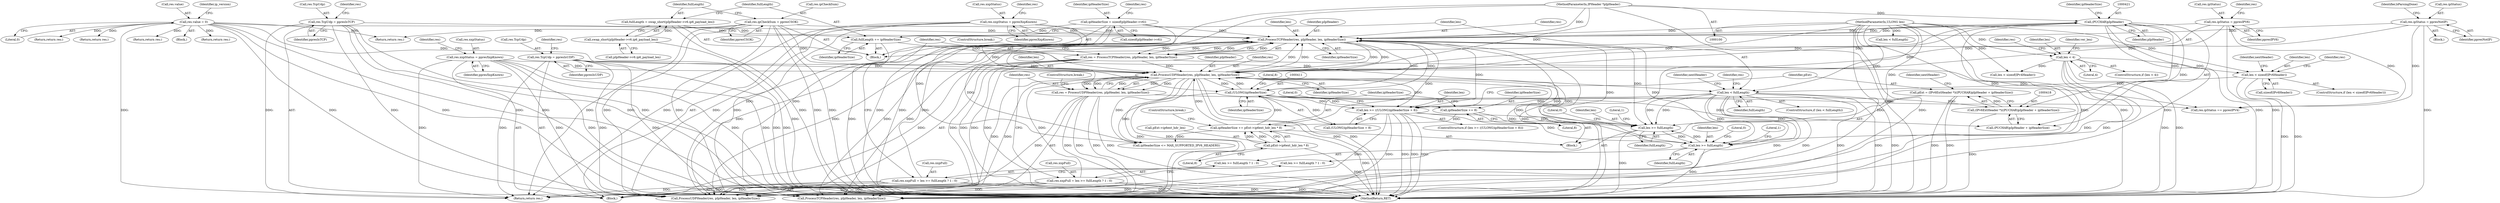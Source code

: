 digraph "1_kvm-guest-drivers-windows_723416fa4210b7464b28eab89cc76252e6193ac1_5@integer" {
"1000415" [label="(Call,pExt = (IPv6ExtHeader *)((PUCHAR)pIpHeader + ipHeaderSize))"];
"1000417" [label="(Call,(IPv6ExtHeader *)((PUCHAR)pIpHeader + ipHeaderSize))"];
"1000420" [label="(Call,(PUCHAR)pIpHeader)"];
"1000361" [label="(Call,ProcessTCPHeader(res, pIpHeader, len, ipHeaderSize))"];
"1000293" [label="(Call,res.ipStatus = ppresIPV6)"];
"1000391" [label="(Call,res = ProcessUDPHeader(res, pIpHeader, len, ipHeaderSize))"];
"1000393" [label="(Call,ProcessUDPHeader(res, pIpHeader, len, ipHeaderSize))"];
"1000376" [label="(Call,res.TcpUdp = ppresIsUDP)"];
"1000298" [label="(Call,res.ipCheckSum = ppresCSOK)"];
"1000359" [label="(Call,res = ProcessTCPHeader(res, pIpHeader, len, ipHeaderSize))"];
"1000381" [label="(Call,res.xxpFull = len >= fullLength ? 1 : 0)"];
"1000450" [label="(Call,res.ipStatus = ppresNotIP)"];
"1000371" [label="(Call,res.xxpStatus = ppresXxpKnown)"];
"1000146" [label="(Call,res.value = 0)"];
"1000101" [label="(MethodParameterIn,IPHeader *pIpHeader)"];
"1000386" [label="(Call,len >= fullLength)"];
"1000315" [label="(Call,len < fullLength)"];
"1000263" [label="(Call,len < sizeof(IPv6Header))"];
"1000111" [label="(Call,len < 4)"];
"1000102" [label="(MethodParameterIn,ULONG len)"];
"1000311" [label="(Call,fullLength += ipHeaderSize)"];
"1000287" [label="(Call,ipHeaderSize = sizeof(pIpHeader->v6))"];
"1000303" [label="(Call,fullLength = swap_short(pIpHeader->v6.ip6_payload_len))"];
"1000305" [label="(Call,swap_short(pIpHeader->v6.ip6_payload_len))"];
"1000407" [label="(Call,len >= ((ULONG)ipHeaderSize + 8))"];
"1000410" [label="(Call,(ULONG)ipHeaderSize)"];
"1000432" [label="(Call,ipHeaderSize += pExt->ip6ext_hdr_len * 8)"];
"1000434" [label="(Call,pExt->ip6ext_hdr_len * 8)"];
"1000429" [label="(Call,ipHeaderSize += 8)"];
"1000354" [label="(Call,len >= fullLength)"];
"1000349" [label="(Call,res.xxpFull = len >= fullLength ? 1 : 0)"];
"1000339" [label="(Call,res.xxpStatus = ppresXxpKnown)"];
"1000344" [label="(Call,res.TcpUdp = ppresIsTCP)"];
"1000157" [label="(Call,len < sizeof(IPv4Header))"];
"1000298" [label="(Call,res.ipCheckSum = ppresCSOK)"];
"1000362" [label="(Identifier,res)"];
"1000303" [label="(Call,fullLength = swap_short(pIpHeader->v6.ip6_payload_len))"];
"1000317" [label="(Identifier,fullLength)"];
"1000385" [label="(Call,len >= fullLength ? 1 : 0)"];
"1000273" [label="(Return,return res;)"];
"1000413" [label="(Literal,8)"];
"1000420" [label="(Call,(PUCHAR)pIpHeader)"];
"1000340" [label="(Call,res.xxpStatus)"];
"1000423" [label="(Identifier,ipHeaderSize)"];
"1000345" [label="(Call,res.TcpUdp)"];
"1000415" [label="(Call,pExt = (IPv6ExtHeader *)((PUCHAR)pIpHeader + ipHeaderSize))"];
"1000124" [label="(Identifier,ver_len)"];
"1000103" [label="(Block,)"];
"1000339" [label="(Call,res.xxpStatus = ppresXxpKnown)"];
"1000147" [label="(Call,res.value)"];
"1000343" [label="(Identifier,ppresXxpKnown)"];
"1000150" [label="(Literal,0)"];
"1000277" [label="(Identifier,nextHeader)"];
"1000389" [label="(Literal,1)"];
"1000456" [label="(Identifier,bParsingDone)"];
"1000383" [label="(Identifier,res)"];
"1000360" [label="(Identifier,res)"];
"1000294" [label="(Call,res.ipStatus)"];
"1000321" [label="(Identifier,res)"];
"1000454" [label="(Identifier,ppresNotIP)"];
"1000394" [label="(Identifier,res)"];
"1000388" [label="(Identifier,fullLength)"];
"1000508" [label="(Call,res.ipStatus == ppresIPV4)"];
"1000390" [label="(Literal,0)"];
"1000263" [label="(Call,len < sizeof(IPv6Header))"];
"1000167" [label="(Return,return res;)"];
"1000346" [label="(Identifier,res)"];
"1000315" [label="(Call,len < fullLength)"];
"1000396" [label="(Identifier,len)"];
"1000262" [label="(ControlStructure,if (len < sizeof(IPv6Header)))"];
"1000111" [label="(Call,len < 4)"];
"1000261" [label="(Block,)"];
"1000376" [label="(Call,res.TcpUdp = ppresIsUDP)"];
"1000295" [label="(Identifier,res)"];
"1000365" [label="(Identifier,ipHeaderSize)"];
"1000112" [label="(Identifier,len)"];
"1000359" [label="(Call,res = ProcessTCPHeader(res, pIpHeader, len, ipHeaderSize))"];
"1000354" [label="(Call,len >= fullLength)"];
"1000473" [label="(Call,ipHeaderSize <= MAX_SUPPORTED_IPV6_HEADERS)"];
"1000375" [label="(Identifier,ppresXxpKnown)"];
"1000334" [label="(Block,)"];
"1000377" [label="(Call,res.TcpUdp)"];
"1000364" [label="(Identifier,len)"];
"1000264" [label="(Identifier,len)"];
"1000349" [label="(Call,res.xxpFull = len >= fullLength ? 1 : 0)"];
"1000153" [label="(Identifier,ip_version)"];
"1000351" [label="(Identifier,res)"];
"1000438" [label="(Literal,8)"];
"1000450" [label="(Call,res.ipStatus = ppresNotIP)"];
"1000102" [label="(MethodParameterIn,ULONG len)"];
"1000387" [label="(Identifier,len)"];
"1000288" [label="(Identifier,ipHeaderSize)"];
"1000270" [label="(Identifier,res)"];
"1000344" [label="(Call,res.TcpUdp = ppresIsTCP)"];
"1000146" [label="(Call,res.value = 0)"];
"1000380" [label="(Identifier,ppresIsUDP)"];
"1000366" [label="(ControlStructure,break;)"];
"1000113" [label="(Literal,4)"];
"1000219" [label="(Return,return res;)"];
"1000117" [label="(Identifier,res)"];
"1000312" [label="(Identifier,fullLength)"];
"1000422" [label="(Identifier,pIpHeader)"];
"1000408" [label="(Identifier,len)"];
"1000442" [label="(Literal,0)"];
"1000316" [label="(Identifier,len)"];
"1000431" [label="(Literal,8)"];
"1000311" [label="(Call,fullLength += ipHeaderSize)"];
"1000314" [label="(ControlStructure,if (len < fullLength))"];
"1000391" [label="(Call,res = ProcessUDPHeader(res, pIpHeader, len, ipHeaderSize))"];
"1000297" [label="(Identifier,ppresIPV6)"];
"1000414" [label="(Block,)"];
"1000566" [label="(Return,return res;)"];
"1000305" [label="(Call,swap_short(pIpHeader->v6.ip6_payload_len))"];
"1000432" [label="(Call,ipHeaderSize += pExt->ip6ext_hdr_len * 8)"];
"1000361" [label="(Call,ProcessTCPHeader(res, pIpHeader, len, ipHeaderSize))"];
"1000110" [label="(ControlStructure,if (len < 4))"];
"1000302" [label="(Identifier,ppresCSOK)"];
"1000458" [label="(ControlStructure,break;)"];
"1000381" [label="(Call,res.xxpFull = len >= fullLength ? 1 : 0)"];
"1000372" [label="(Call,res.xxpStatus)"];
"1000328" [label="(Identifier,nextHeader)"];
"1000440" [label="(Block,)"];
"1000353" [label="(Call,len >= fullLength ? 1 : 0)"];
"1000434" [label="(Call,pExt->ip6ext_hdr_len * 8)"];
"1000398" [label="(ControlStructure,break;)"];
"1000397" [label="(Identifier,ipHeaderSize)"];
"1000386" [label="(Call,len >= fullLength)"];
"1000451" [label="(Call,res.ipStatus)"];
"1000300" [label="(Identifier,res)"];
"1000299" [label="(Call,res.ipCheckSum)"];
"1000406" [label="(ControlStructure,if (len >= ((ULONG)ipHeaderSize + 8)))"];
"1000350" [label="(Call,res.xxpFull)"];
"1000392" [label="(Identifier,res)"];
"1000410" [label="(Call,(ULONG)ipHeaderSize)"];
"1000543" [label="(Call,ProcessTCPHeader(res, pIpHeader, len, ipHeaderSize))"];
"1000429" [label="(Call,ipHeaderSize += 8)"];
"1000226" [label="(Call,len < fullLength)"];
"1000355" [label="(Identifier,len)"];
"1000304" [label="(Identifier,fullLength)"];
"1000393" [label="(Call,ProcessUDPHeader(res, pIpHeader, len, ipHeaderSize))"];
"1000425" [label="(Identifier,nextHeader)"];
"1000433" [label="(Identifier,ipHeaderSize)"];
"1000553" [label="(Call,ProcessUDPHeader(res, pIpHeader, len, ipHeaderSize))"];
"1000289" [label="(Call,sizeof(pIpHeader->v6))"];
"1000358" [label="(Literal,0)"];
"1000101" [label="(MethodParameterIn,IPHeader *pIpHeader)"];
"1000306" [label="(Call,pIpHeader->v6.ip6_payload_len)"];
"1000356" [label="(Identifier,fullLength)"];
"1000568" [label="(MethodReturn,RET)"];
"1000357" [label="(Literal,1)"];
"1000417" [label="(Call,(IPv6ExtHeader *)((PUCHAR)pIpHeader + ipHeaderSize))"];
"1000409" [label="(Call,(ULONG)ipHeaderSize + 8)"];
"1000287" [label="(Call,ipHeaderSize = sizeof(pIpHeader->v6))"];
"1000313" [label="(Identifier,ipHeaderSize)"];
"1000430" [label="(Identifier,ipHeaderSize)"];
"1000293" [label="(Call,res.ipStatus = ppresIPV6)"];
"1000416" [label="(Identifier,pExt)"];
"1000371" [label="(Call,res.xxpStatus = ppresXxpKnown)"];
"1000382" [label="(Call,res.xxpFull)"];
"1000419" [label="(Call,(PUCHAR)pIpHeader + ipHeaderSize)"];
"1000412" [label="(Identifier,ipHeaderSize)"];
"1000363" [label="(Identifier,pIpHeader)"];
"1000395" [label="(Identifier,pIpHeader)"];
"1000378" [label="(Identifier,res)"];
"1000435" [label="(Call,pExt->ip6ext_hdr_len)"];
"1000407" [label="(Call,len >= ((ULONG)ipHeaderSize + 8))"];
"1000254" [label="(Return,return res;)"];
"1000265" [label="(Call,sizeof(IPv6Header))"];
"1000324" [label="(Return,return res;)"];
"1000348" [label="(Identifier,ppresIsTCP)"];
"1000415" -> "1000414"  [label="AST: "];
"1000415" -> "1000417"  [label="CFG: "];
"1000416" -> "1000415"  [label="AST: "];
"1000417" -> "1000415"  [label="AST: "];
"1000425" -> "1000415"  [label="CFG: "];
"1000415" -> "1000568"  [label="DDG: "];
"1000415" -> "1000568"  [label="DDG: "];
"1000417" -> "1000415"  [label="DDG: "];
"1000417" -> "1000419"  [label="CFG: "];
"1000418" -> "1000417"  [label="AST: "];
"1000419" -> "1000417"  [label="AST: "];
"1000417" -> "1000568"  [label="DDG: "];
"1000420" -> "1000417"  [label="DDG: "];
"1000410" -> "1000417"  [label="DDG: "];
"1000420" -> "1000419"  [label="AST: "];
"1000420" -> "1000422"  [label="CFG: "];
"1000421" -> "1000420"  [label="AST: "];
"1000422" -> "1000420"  [label="AST: "];
"1000423" -> "1000420"  [label="CFG: "];
"1000420" -> "1000568"  [label="DDG: "];
"1000420" -> "1000361"  [label="DDG: "];
"1000420" -> "1000393"  [label="DDG: "];
"1000420" -> "1000419"  [label="DDG: "];
"1000361" -> "1000420"  [label="DDG: "];
"1000393" -> "1000420"  [label="DDG: "];
"1000101" -> "1000420"  [label="DDG: "];
"1000420" -> "1000543"  [label="DDG: "];
"1000420" -> "1000553"  [label="DDG: "];
"1000361" -> "1000359"  [label="AST: "];
"1000361" -> "1000365"  [label="CFG: "];
"1000362" -> "1000361"  [label="AST: "];
"1000363" -> "1000361"  [label="AST: "];
"1000364" -> "1000361"  [label="AST: "];
"1000365" -> "1000361"  [label="AST: "];
"1000359" -> "1000361"  [label="CFG: "];
"1000361" -> "1000568"  [label="DDG: "];
"1000361" -> "1000568"  [label="DDG: "];
"1000361" -> "1000354"  [label="DDG: "];
"1000361" -> "1000359"  [label="DDG: "];
"1000361" -> "1000359"  [label="DDG: "];
"1000361" -> "1000359"  [label="DDG: "];
"1000361" -> "1000359"  [label="DDG: "];
"1000293" -> "1000361"  [label="DDG: "];
"1000391" -> "1000361"  [label="DDG: "];
"1000298" -> "1000361"  [label="DDG: "];
"1000349" -> "1000361"  [label="DDG: "];
"1000359" -> "1000361"  [label="DDG: "];
"1000339" -> "1000361"  [label="DDG: "];
"1000450" -> "1000361"  [label="DDG: "];
"1000344" -> "1000361"  [label="DDG: "];
"1000146" -> "1000361"  [label="DDG: "];
"1000393" -> "1000361"  [label="DDG: "];
"1000393" -> "1000361"  [label="DDG: "];
"1000101" -> "1000361"  [label="DDG: "];
"1000354" -> "1000361"  [label="DDG: "];
"1000102" -> "1000361"  [label="DDG: "];
"1000410" -> "1000361"  [label="DDG: "];
"1000432" -> "1000361"  [label="DDG: "];
"1000287" -> "1000361"  [label="DDG: "];
"1000361" -> "1000386"  [label="DDG: "];
"1000361" -> "1000393"  [label="DDG: "];
"1000361" -> "1000393"  [label="DDG: "];
"1000361" -> "1000407"  [label="DDG: "];
"1000361" -> "1000410"  [label="DDG: "];
"1000361" -> "1000473"  [label="DDG: "];
"1000361" -> "1000543"  [label="DDG: "];
"1000361" -> "1000543"  [label="DDG: "];
"1000361" -> "1000553"  [label="DDG: "];
"1000361" -> "1000553"  [label="DDG: "];
"1000293" -> "1000261"  [label="AST: "];
"1000293" -> "1000297"  [label="CFG: "];
"1000294" -> "1000293"  [label="AST: "];
"1000297" -> "1000293"  [label="AST: "];
"1000300" -> "1000293"  [label="CFG: "];
"1000293" -> "1000568"  [label="DDG: "];
"1000293" -> "1000393"  [label="DDG: "];
"1000293" -> "1000508"  [label="DDG: "];
"1000391" -> "1000334"  [label="AST: "];
"1000391" -> "1000393"  [label="CFG: "];
"1000392" -> "1000391"  [label="AST: "];
"1000393" -> "1000391"  [label="AST: "];
"1000398" -> "1000391"  [label="CFG: "];
"1000391" -> "1000568"  [label="DDG: "];
"1000391" -> "1000568"  [label="DDG: "];
"1000393" -> "1000391"  [label="DDG: "];
"1000393" -> "1000391"  [label="DDG: "];
"1000393" -> "1000391"  [label="DDG: "];
"1000393" -> "1000391"  [label="DDG: "];
"1000391" -> "1000393"  [label="DDG: "];
"1000391" -> "1000508"  [label="DDG: "];
"1000391" -> "1000543"  [label="DDG: "];
"1000391" -> "1000553"  [label="DDG: "];
"1000391" -> "1000566"  [label="DDG: "];
"1000393" -> "1000397"  [label="CFG: "];
"1000394" -> "1000393"  [label="AST: "];
"1000395" -> "1000393"  [label="AST: "];
"1000396" -> "1000393"  [label="AST: "];
"1000397" -> "1000393"  [label="AST: "];
"1000393" -> "1000568"  [label="DDG: "];
"1000393" -> "1000568"  [label="DDG: "];
"1000393" -> "1000354"  [label="DDG: "];
"1000393" -> "1000386"  [label="DDG: "];
"1000376" -> "1000393"  [label="DDG: "];
"1000298" -> "1000393"  [label="DDG: "];
"1000359" -> "1000393"  [label="DDG: "];
"1000381" -> "1000393"  [label="DDG: "];
"1000450" -> "1000393"  [label="DDG: "];
"1000371" -> "1000393"  [label="DDG: "];
"1000146" -> "1000393"  [label="DDG: "];
"1000101" -> "1000393"  [label="DDG: "];
"1000386" -> "1000393"  [label="DDG: "];
"1000102" -> "1000393"  [label="DDG: "];
"1000410" -> "1000393"  [label="DDG: "];
"1000432" -> "1000393"  [label="DDG: "];
"1000287" -> "1000393"  [label="DDG: "];
"1000393" -> "1000407"  [label="DDG: "];
"1000393" -> "1000410"  [label="DDG: "];
"1000393" -> "1000473"  [label="DDG: "];
"1000393" -> "1000543"  [label="DDG: "];
"1000393" -> "1000543"  [label="DDG: "];
"1000393" -> "1000553"  [label="DDG: "];
"1000393" -> "1000553"  [label="DDG: "];
"1000376" -> "1000334"  [label="AST: "];
"1000376" -> "1000380"  [label="CFG: "];
"1000377" -> "1000376"  [label="AST: "];
"1000380" -> "1000376"  [label="AST: "];
"1000383" -> "1000376"  [label="CFG: "];
"1000376" -> "1000568"  [label="DDG: "];
"1000376" -> "1000568"  [label="DDG: "];
"1000376" -> "1000543"  [label="DDG: "];
"1000376" -> "1000553"  [label="DDG: "];
"1000376" -> "1000566"  [label="DDG: "];
"1000298" -> "1000261"  [label="AST: "];
"1000298" -> "1000302"  [label="CFG: "];
"1000299" -> "1000298"  [label="AST: "];
"1000302" -> "1000298"  [label="AST: "];
"1000304" -> "1000298"  [label="CFG: "];
"1000298" -> "1000568"  [label="DDG: "];
"1000298" -> "1000568"  [label="DDG: "];
"1000298" -> "1000324"  [label="DDG: "];
"1000298" -> "1000543"  [label="DDG: "];
"1000298" -> "1000553"  [label="DDG: "];
"1000298" -> "1000566"  [label="DDG: "];
"1000359" -> "1000334"  [label="AST: "];
"1000360" -> "1000359"  [label="AST: "];
"1000366" -> "1000359"  [label="CFG: "];
"1000359" -> "1000568"  [label="DDG: "];
"1000359" -> "1000568"  [label="DDG: "];
"1000359" -> "1000508"  [label="DDG: "];
"1000359" -> "1000543"  [label="DDG: "];
"1000359" -> "1000553"  [label="DDG: "];
"1000359" -> "1000566"  [label="DDG: "];
"1000381" -> "1000334"  [label="AST: "];
"1000381" -> "1000385"  [label="CFG: "];
"1000382" -> "1000381"  [label="AST: "];
"1000385" -> "1000381"  [label="AST: "];
"1000392" -> "1000381"  [label="CFG: "];
"1000381" -> "1000568"  [label="DDG: "];
"1000381" -> "1000568"  [label="DDG: "];
"1000381" -> "1000543"  [label="DDG: "];
"1000381" -> "1000553"  [label="DDG: "];
"1000381" -> "1000566"  [label="DDG: "];
"1000450" -> "1000440"  [label="AST: "];
"1000450" -> "1000454"  [label="CFG: "];
"1000451" -> "1000450"  [label="AST: "];
"1000454" -> "1000450"  [label="AST: "];
"1000456" -> "1000450"  [label="CFG: "];
"1000450" -> "1000568"  [label="DDG: "];
"1000450" -> "1000508"  [label="DDG: "];
"1000371" -> "1000334"  [label="AST: "];
"1000371" -> "1000375"  [label="CFG: "];
"1000372" -> "1000371"  [label="AST: "];
"1000375" -> "1000371"  [label="AST: "];
"1000378" -> "1000371"  [label="CFG: "];
"1000371" -> "1000568"  [label="DDG: "];
"1000371" -> "1000568"  [label="DDG: "];
"1000371" -> "1000543"  [label="DDG: "];
"1000371" -> "1000553"  [label="DDG: "];
"1000371" -> "1000566"  [label="DDG: "];
"1000146" -> "1000103"  [label="AST: "];
"1000146" -> "1000150"  [label="CFG: "];
"1000147" -> "1000146"  [label="AST: "];
"1000150" -> "1000146"  [label="AST: "];
"1000153" -> "1000146"  [label="CFG: "];
"1000146" -> "1000568"  [label="DDG: "];
"1000146" -> "1000167"  [label="DDG: "];
"1000146" -> "1000219"  [label="DDG: "];
"1000146" -> "1000254"  [label="DDG: "];
"1000146" -> "1000273"  [label="DDG: "];
"1000146" -> "1000324"  [label="DDG: "];
"1000146" -> "1000543"  [label="DDG: "];
"1000146" -> "1000553"  [label="DDG: "];
"1000146" -> "1000566"  [label="DDG: "];
"1000101" -> "1000100"  [label="AST: "];
"1000101" -> "1000568"  [label="DDG: "];
"1000101" -> "1000543"  [label="DDG: "];
"1000101" -> "1000553"  [label="DDG: "];
"1000386" -> "1000385"  [label="AST: "];
"1000386" -> "1000388"  [label="CFG: "];
"1000387" -> "1000386"  [label="AST: "];
"1000388" -> "1000386"  [label="AST: "];
"1000389" -> "1000386"  [label="CFG: "];
"1000390" -> "1000386"  [label="CFG: "];
"1000386" -> "1000568"  [label="DDG: "];
"1000386" -> "1000354"  [label="DDG: "];
"1000315" -> "1000386"  [label="DDG: "];
"1000315" -> "1000386"  [label="DDG: "];
"1000407" -> "1000386"  [label="DDG: "];
"1000102" -> "1000386"  [label="DDG: "];
"1000354" -> "1000386"  [label="DDG: "];
"1000315" -> "1000314"  [label="AST: "];
"1000315" -> "1000317"  [label="CFG: "];
"1000316" -> "1000315"  [label="AST: "];
"1000317" -> "1000315"  [label="AST: "];
"1000321" -> "1000315"  [label="CFG: "];
"1000328" -> "1000315"  [label="CFG: "];
"1000315" -> "1000568"  [label="DDG: "];
"1000315" -> "1000568"  [label="DDG: "];
"1000315" -> "1000568"  [label="DDG: "];
"1000263" -> "1000315"  [label="DDG: "];
"1000102" -> "1000315"  [label="DDG: "];
"1000311" -> "1000315"  [label="DDG: "];
"1000315" -> "1000354"  [label="DDG: "];
"1000315" -> "1000354"  [label="DDG: "];
"1000315" -> "1000407"  [label="DDG: "];
"1000315" -> "1000543"  [label="DDG: "];
"1000315" -> "1000553"  [label="DDG: "];
"1000263" -> "1000262"  [label="AST: "];
"1000263" -> "1000265"  [label="CFG: "];
"1000264" -> "1000263"  [label="AST: "];
"1000265" -> "1000263"  [label="AST: "];
"1000270" -> "1000263"  [label="CFG: "];
"1000277" -> "1000263"  [label="CFG: "];
"1000263" -> "1000568"  [label="DDG: "];
"1000263" -> "1000568"  [label="DDG: "];
"1000111" -> "1000263"  [label="DDG: "];
"1000102" -> "1000263"  [label="DDG: "];
"1000111" -> "1000110"  [label="AST: "];
"1000111" -> "1000113"  [label="CFG: "];
"1000112" -> "1000111"  [label="AST: "];
"1000113" -> "1000111"  [label="AST: "];
"1000117" -> "1000111"  [label="CFG: "];
"1000124" -> "1000111"  [label="CFG: "];
"1000111" -> "1000568"  [label="DDG: "];
"1000111" -> "1000568"  [label="DDG: "];
"1000102" -> "1000111"  [label="DDG: "];
"1000111" -> "1000157"  [label="DDG: "];
"1000111" -> "1000543"  [label="DDG: "];
"1000111" -> "1000553"  [label="DDG: "];
"1000102" -> "1000100"  [label="AST: "];
"1000102" -> "1000568"  [label="DDG: "];
"1000102" -> "1000157"  [label="DDG: "];
"1000102" -> "1000226"  [label="DDG: "];
"1000102" -> "1000354"  [label="DDG: "];
"1000102" -> "1000407"  [label="DDG: "];
"1000102" -> "1000543"  [label="DDG: "];
"1000102" -> "1000553"  [label="DDG: "];
"1000311" -> "1000261"  [label="AST: "];
"1000311" -> "1000313"  [label="CFG: "];
"1000312" -> "1000311"  [label="AST: "];
"1000313" -> "1000311"  [label="AST: "];
"1000316" -> "1000311"  [label="CFG: "];
"1000311" -> "1000568"  [label="DDG: "];
"1000287" -> "1000311"  [label="DDG: "];
"1000303" -> "1000311"  [label="DDG: "];
"1000287" -> "1000261"  [label="AST: "];
"1000287" -> "1000289"  [label="CFG: "];
"1000288" -> "1000287"  [label="AST: "];
"1000289" -> "1000287"  [label="AST: "];
"1000295" -> "1000287"  [label="CFG: "];
"1000287" -> "1000410"  [label="DDG: "];
"1000287" -> "1000473"  [label="DDG: "];
"1000303" -> "1000261"  [label="AST: "];
"1000303" -> "1000305"  [label="CFG: "];
"1000304" -> "1000303"  [label="AST: "];
"1000305" -> "1000303"  [label="AST: "];
"1000312" -> "1000303"  [label="CFG: "];
"1000303" -> "1000568"  [label="DDG: "];
"1000305" -> "1000303"  [label="DDG: "];
"1000305" -> "1000306"  [label="CFG: "];
"1000306" -> "1000305"  [label="AST: "];
"1000305" -> "1000568"  [label="DDG: "];
"1000407" -> "1000406"  [label="AST: "];
"1000407" -> "1000409"  [label="CFG: "];
"1000408" -> "1000407"  [label="AST: "];
"1000409" -> "1000407"  [label="AST: "];
"1000416" -> "1000407"  [label="CFG: "];
"1000442" -> "1000407"  [label="CFG: "];
"1000407" -> "1000568"  [label="DDG: "];
"1000407" -> "1000568"  [label="DDG: "];
"1000407" -> "1000568"  [label="DDG: "];
"1000407" -> "1000354"  [label="DDG: "];
"1000410" -> "1000407"  [label="DDG: "];
"1000407" -> "1000543"  [label="DDG: "];
"1000407" -> "1000553"  [label="DDG: "];
"1000410" -> "1000409"  [label="AST: "];
"1000410" -> "1000412"  [label="CFG: "];
"1000411" -> "1000410"  [label="AST: "];
"1000412" -> "1000410"  [label="AST: "];
"1000413" -> "1000410"  [label="CFG: "];
"1000410" -> "1000409"  [label="DDG: "];
"1000432" -> "1000410"  [label="DDG: "];
"1000410" -> "1000419"  [label="DDG: "];
"1000410" -> "1000429"  [label="DDG: "];
"1000410" -> "1000473"  [label="DDG: "];
"1000432" -> "1000414"  [label="AST: "];
"1000432" -> "1000434"  [label="CFG: "];
"1000433" -> "1000432"  [label="AST: "];
"1000434" -> "1000432"  [label="AST: "];
"1000458" -> "1000432"  [label="CFG: "];
"1000432" -> "1000568"  [label="DDG: "];
"1000434" -> "1000432"  [label="DDG: "];
"1000434" -> "1000432"  [label="DDG: "];
"1000429" -> "1000432"  [label="DDG: "];
"1000432" -> "1000473"  [label="DDG: "];
"1000434" -> "1000438"  [label="CFG: "];
"1000435" -> "1000434"  [label="AST: "];
"1000438" -> "1000434"  [label="AST: "];
"1000434" -> "1000568"  [label="DDG: "];
"1000429" -> "1000414"  [label="AST: "];
"1000429" -> "1000431"  [label="CFG: "];
"1000430" -> "1000429"  [label="AST: "];
"1000431" -> "1000429"  [label="AST: "];
"1000433" -> "1000429"  [label="CFG: "];
"1000354" -> "1000353"  [label="AST: "];
"1000354" -> "1000356"  [label="CFG: "];
"1000355" -> "1000354"  [label="AST: "];
"1000356" -> "1000354"  [label="AST: "];
"1000357" -> "1000354"  [label="CFG: "];
"1000358" -> "1000354"  [label="CFG: "];
"1000354" -> "1000568"  [label="DDG: "];
"1000349" -> "1000334"  [label="AST: "];
"1000349" -> "1000353"  [label="CFG: "];
"1000350" -> "1000349"  [label="AST: "];
"1000353" -> "1000349"  [label="AST: "];
"1000360" -> "1000349"  [label="CFG: "];
"1000349" -> "1000568"  [label="DDG: "];
"1000349" -> "1000568"  [label="DDG: "];
"1000349" -> "1000543"  [label="DDG: "];
"1000349" -> "1000553"  [label="DDG: "];
"1000349" -> "1000566"  [label="DDG: "];
"1000339" -> "1000334"  [label="AST: "];
"1000339" -> "1000343"  [label="CFG: "];
"1000340" -> "1000339"  [label="AST: "];
"1000343" -> "1000339"  [label="AST: "];
"1000346" -> "1000339"  [label="CFG: "];
"1000339" -> "1000568"  [label="DDG: "];
"1000339" -> "1000568"  [label="DDG: "];
"1000339" -> "1000543"  [label="DDG: "];
"1000339" -> "1000553"  [label="DDG: "];
"1000339" -> "1000566"  [label="DDG: "];
"1000344" -> "1000334"  [label="AST: "];
"1000344" -> "1000348"  [label="CFG: "];
"1000345" -> "1000344"  [label="AST: "];
"1000348" -> "1000344"  [label="AST: "];
"1000351" -> "1000344"  [label="CFG: "];
"1000344" -> "1000568"  [label="DDG: "];
"1000344" -> "1000568"  [label="DDG: "];
"1000344" -> "1000543"  [label="DDG: "];
"1000344" -> "1000553"  [label="DDG: "];
"1000344" -> "1000566"  [label="DDG: "];
}
